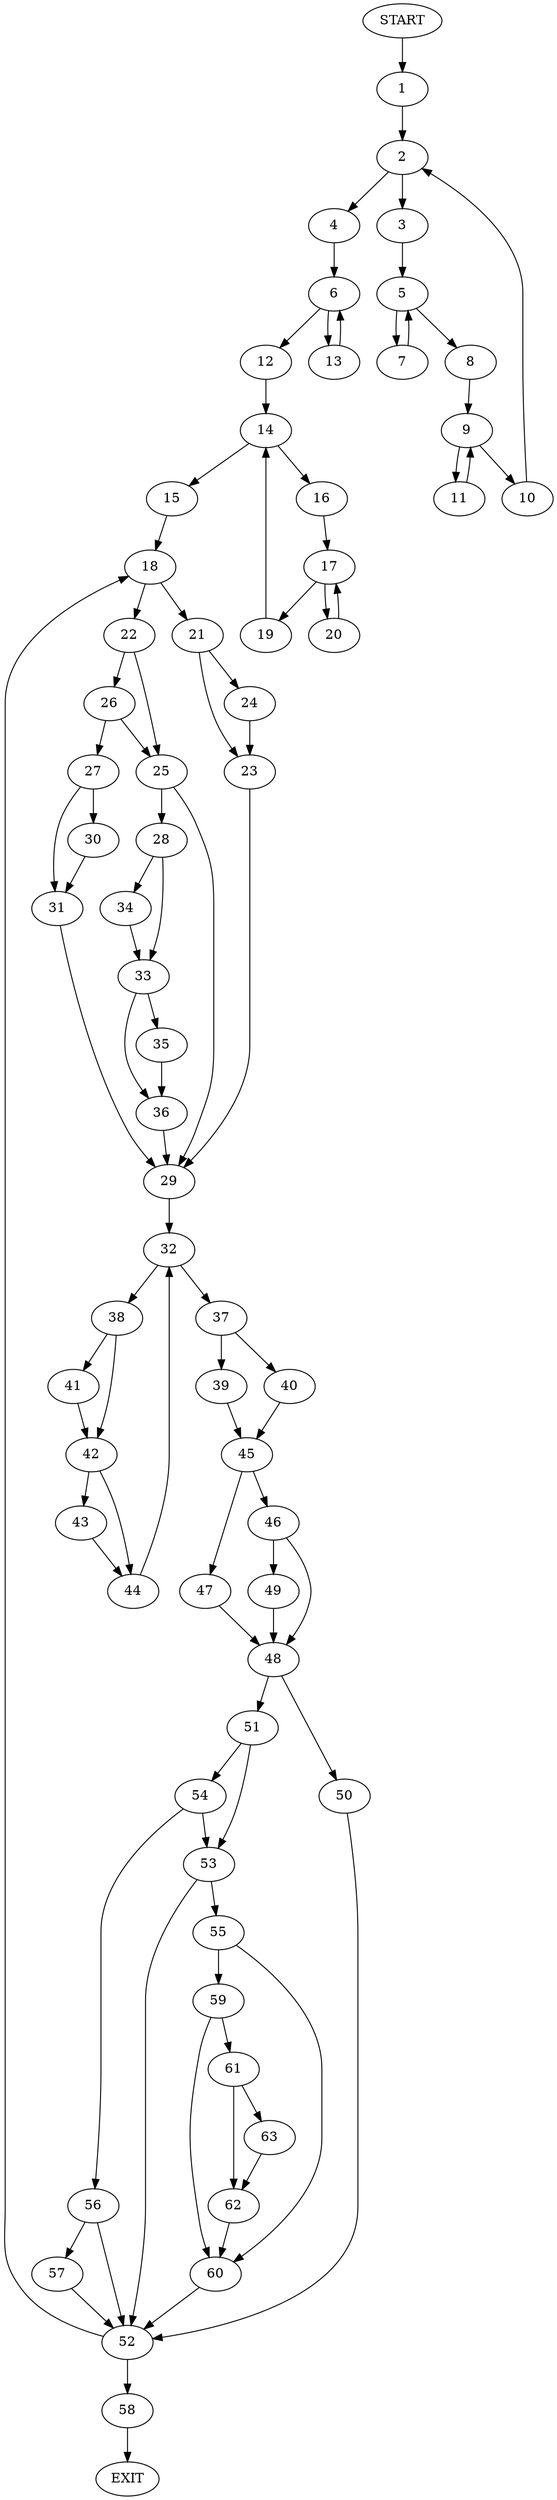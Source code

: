 digraph {
0 [label="START"]
64 [label="EXIT"]
0 -> 1
1 -> 2
2 -> 3
2 -> 4
3 -> 5
4 -> 6
5 -> 7
5 -> 8
7 -> 5
8 -> 9
9 -> 10
9 -> 11
11 -> 9
10 -> 2
6 -> 12
6 -> 13
12 -> 14
13 -> 6
14 -> 15
14 -> 16
16 -> 17
15 -> 18
17 -> 19
17 -> 20
20 -> 17
19 -> 14
18 -> 21
18 -> 22
21 -> 23
21 -> 24
22 -> 25
22 -> 26
26 -> 25
26 -> 27
25 -> 28
25 -> 29
27 -> 30
27 -> 31
30 -> 31
31 -> 29
29 -> 32
28 -> 33
28 -> 34
33 -> 35
33 -> 36
34 -> 33
35 -> 36
36 -> 29
23 -> 29
24 -> 23
32 -> 37
32 -> 38
37 -> 39
37 -> 40
38 -> 41
38 -> 42
41 -> 42
42 -> 43
42 -> 44
43 -> 44
44 -> 32
39 -> 45
40 -> 45
45 -> 46
45 -> 47
46 -> 48
46 -> 49
47 -> 48
48 -> 50
48 -> 51
49 -> 48
50 -> 52
51 -> 53
51 -> 54
53 -> 55
53 -> 52
54 -> 53
54 -> 56
56 -> 57
56 -> 52
52 -> 58
52 -> 18
57 -> 52
55 -> 59
55 -> 60
59 -> 61
59 -> 60
60 -> 52
61 -> 62
61 -> 63
63 -> 62
62 -> 60
58 -> 64
}
